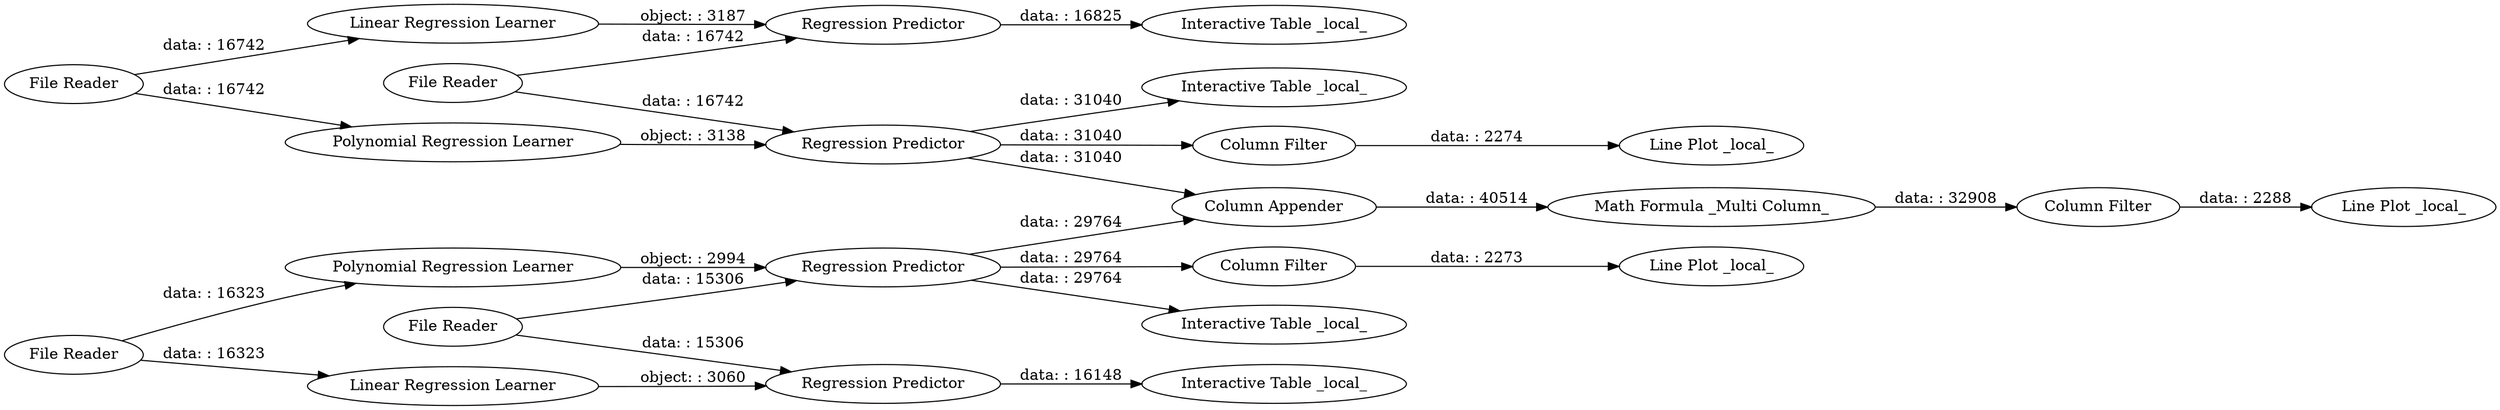 digraph {
	"6027081040323614808_2" [label="Linear Regression Learner"]
	"6027081040323614808_14" [label="Interactive Table _local_"]
	"6027081040323614808_20" [label="Column Filter"]
	"6027081040323614808_25" [label="Line Plot _local_"]
	"6027081040323614808_19" [label="Math Formula _Multi Column_"]
	"6027081040323614808_17" [label="Interactive Table _local_"]
	"6027081040323614808_10" [label="Regression Predictor"]
	"6027081040323614808_12" [label="Polynomial Regression Learner"]
	"6027081040323614808_16" [label="Interactive Table _local_"]
	"6027081040323614808_7" [label="File Reader"]
	"6027081040323614808_23" [label="Column Filter"]
	"6027081040323614808_9" [label="Linear Regression Learner"]
	"6027081040323614808_18" [label="Column Appender"]
	"6027081040323614808_5" [label="Polynomial Regression Learner"]
	"6027081040323614808_3" [label="Regression Predictor"]
	"6027081040323614808_24" [label="Line Plot _local_"]
	"6027081040323614808_8" [label="Regression Predictor"]
	"6027081040323614808_22" [label="Line Plot _local_"]
	"6027081040323614808_13" [label="Interactive Table _local_"]
	"6027081040323614808_6" [label="Regression Predictor"]
	"6027081040323614808_11" [label="File Reader"]
	"6027081040323614808_26" [label="Column Filter"]
	"6027081040323614808_4" [label="File Reader"]
	"6027081040323614808_1" [label="File Reader"]
	"6027081040323614808_1" -> "6027081040323614808_5" [label="data: : 16742"]
	"6027081040323614808_4" -> "6027081040323614808_6" [label="data: : 16742"]
	"6027081040323614808_6" -> "6027081040323614808_13" [label="data: : 31040"]
	"6027081040323614808_26" -> "6027081040323614808_25" [label="data: : 2273"]
	"6027081040323614808_11" -> "6027081040323614808_10" [label="data: : 15306"]
	"6027081040323614808_10" -> "6027081040323614808_17" [label="data: : 16148"]
	"6027081040323614808_11" -> "6027081040323614808_8" [label="data: : 15306"]
	"6027081040323614808_8" -> "6027081040323614808_16" [label="data: : 29764"]
	"6027081040323614808_19" -> "6027081040323614808_20" [label="data: : 32908"]
	"6027081040323614808_7" -> "6027081040323614808_12" [label="data: : 16323"]
	"6027081040323614808_1" -> "6027081040323614808_2" [label="data: : 16742"]
	"6027081040323614808_9" -> "6027081040323614808_10" [label="object: : 3060"]
	"6027081040323614808_8" -> "6027081040323614808_26" [label="data: : 29764"]
	"6027081040323614808_6" -> "6027081040323614808_23" [label="data: : 31040"]
	"6027081040323614808_23" -> "6027081040323614808_24" [label="data: : 2274"]
	"6027081040323614808_6" -> "6027081040323614808_18" [label="data: : 31040"]
	"6027081040323614808_4" -> "6027081040323614808_3" [label="data: : 16742"]
	"6027081040323614808_20" -> "6027081040323614808_22" [label="data: : 2288"]
	"6027081040323614808_2" -> "6027081040323614808_3" [label="object: : 3187"]
	"6027081040323614808_3" -> "6027081040323614808_14" [label="data: : 16825"]
	"6027081040323614808_8" -> "6027081040323614808_18" [label="data: : 29764"]
	"6027081040323614808_7" -> "6027081040323614808_9" [label="data: : 16323"]
	"6027081040323614808_12" -> "6027081040323614808_8" [label="object: : 2994"]
	"6027081040323614808_5" -> "6027081040323614808_6" [label="object: : 3138"]
	"6027081040323614808_18" -> "6027081040323614808_19" [label="data: : 40514"]
	rankdir=LR
}
